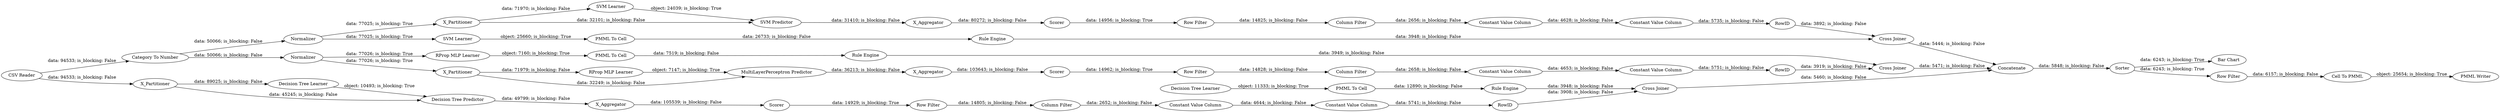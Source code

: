 digraph {
	"-144833230968893380_39" [label=Normalizer]
	"2158249000378641297_34" [label="Rule Engine"]
	"2158249000378641297_28" [label="PMML To Cell"]
	"2646348985275296431_31" [label="SVM Learner"]
	"5929479115396800805_290" [label="Constant Value Column"]
	"-2862763945378915698_61" [label="PMML Writer"]
	"2646348985275296431_40" [label=Normalizer]
	"-2862763945378915698_59" [label="Bar Chart"]
	"-6950000912179552763_294" [label="Column Filter"]
	"-8638157152644600896_39" [label=Scorer]
	"-4389753776256166454_292" [label="Constant Value Column"]
	"4465307774531241342_35" [label="RProp MLP Learner"]
	"-144833230968893380_2" [label=X_Partitioner]
	"-2862763945378915698_54" [label="Cell To PMML"]
	"5929479115396800805_293" [label=RowID]
	"-144833230968893380_40" [label=Scorer]
	"2646348985275296431_39" [label="Cross Joiner"]
	"-4389753776256166454_290" [label="Constant Value Column"]
	"-6950000912179552763_293" [label=RowID]
	"8569673402546066033_34" [label="PMML To Cell"]
	"2158249000378641297_33" [label="Decision Tree Learner"]
	"-2862763945378915698_53" [label="Row Filter"]
	"8569673402546066033_35" [label="Rule Engine"]
	"-6950000912179552763_292" [label="Constant Value Column"]
	"-6950000912179552763_9" [label="Row Filter"]
	"-144833230968893380_31" [label="RProp MLP Learner"]
	"-4389753776256166454_293" [label=RowID]
	"-4389753776256166454_9" [label="Row Filter"]
	"-2862763945378915698_60" [label=Concatenate]
	"-4389753776256166454_294" [label="Column Filter"]
	"-8638157152644600896_7" [label=X_Aggregator]
	"-8638157152644600896_38" [label="Cross Joiner"]
	"8569673402546066033_33" [label="SVM Learner"]
	"5929479115396800805_292" [label="Constant Value Column"]
	"2646348985275296431_41" [label=Scorer]
	"4465307774531241342_34" [label="Rule Engine"]
	"4465307774531241342_22" [label="PMML To Cell"]
	"5929479115396800805_294" [label="Column Filter"]
	"-144833230968893380_38" [label="Cross Joiner"]
	"-8638157152644600896_2" [label=X_Partitioner]
	"-8638157152644600896_31" [label="Decision Tree Learner"]
	"2646348985275296431_32" [label="SVM Predictor"]
	"5929479115396800805_9" [label="Row Filter"]
	"2646348985275296431_7" [label=X_Aggregator]
	"-2862763945378915698_58" [label="Category To Number"]
	"-2862763945378915698_52" [label=Sorter]
	"-6950000912179552763_290" [label="Constant Value Column"]
	"-2862763945378915698_64" [label="CSV Reader"]
	"2646348985275296431_2" [label=X_Partitioner]
	"-144833230968893380_32" [label="MultiLayerPerceptron Predictor"]
	"-144833230968893380_7" [label=X_Aggregator]
	"-8638157152644600896_32" [label="Decision Tree Predictor"]
	"-144833230968893380_2" -> "-144833230968893380_32" [label="data: 32249; is_blocking: False"]
	"-2862763945378915698_60" -> "-2862763945378915698_52" [label="data: 5848; is_blocking: False"]
	"-144833230968893380_31" -> "-144833230968893380_32" [label="object: 7147; is_blocking: True"]
	"-8638157152644600896_2" -> "-8638157152644600896_32" [label="data: 45245; is_blocking: False"]
	"5929479115396800805_9" -> "5929479115396800805_294" [label="data: 14828; is_blocking: False"]
	"2646348985275296431_40" -> "8569673402546066033_33" [label="data: 77025; is_blocking: True"]
	"-2862763945378915698_64" -> "-2862763945378915698_58" [label="data: 94533; is_blocking: False"]
	"5929479115396800805_290" -> "5929479115396800805_292" [label="data: 4653; is_blocking: False"]
	"-8638157152644600896_2" -> "-8638157152644600896_31" [label="data: 89025; is_blocking: False"]
	"-144833230968893380_38" -> "-2862763945378915698_60" [label="data: 5471; is_blocking: False"]
	"-2862763945378915698_53" -> "-2862763945378915698_54" [label="data: 6157; is_blocking: False"]
	"-144833230968893380_40" -> "5929479115396800805_9" [label="data: 14962; is_blocking: True"]
	"2158249000378641297_28" -> "2158249000378641297_34" [label="data: 12890; is_blocking: False"]
	"-8638157152644600896_7" -> "-8638157152644600896_39" [label="data: 105539; is_blocking: False"]
	"4465307774531241342_35" -> "4465307774531241342_22" [label="object: 7160; is_blocking: True"]
	"-4389753776256166454_293" -> "2646348985275296431_39" [label="data: 3892; is_blocking: False"]
	"-6950000912179552763_292" -> "-6950000912179552763_293" [label="data: 5741; is_blocking: False"]
	"-6950000912179552763_293" -> "-8638157152644600896_38" [label="data: 3908; is_blocking: False"]
	"8569673402546066033_35" -> "2646348985275296431_39" [label="data: 3948; is_blocking: False"]
	"8569673402546066033_34" -> "8569673402546066033_35" [label="data: 26733; is_blocking: False"]
	"4465307774531241342_22" -> "4465307774531241342_34" [label="data: 7519; is_blocking: False"]
	"2646348985275296431_32" -> "2646348985275296431_7" [label="data: 31410; is_blocking: False"]
	"-2862763945378915698_52" -> "-2862763945378915698_53" [label="data: 6243; is_blocking: True"]
	"-8638157152644600896_39" -> "-6950000912179552763_9" [label="data: 14929; is_blocking: True"]
	"-144833230968893380_2" -> "-144833230968893380_31" [label="data: 71979; is_blocking: False"]
	"2646348985275296431_2" -> "2646348985275296431_32" [label="data: 32101; is_blocking: False"]
	"2646348985275296431_31" -> "2646348985275296431_32" [label="object: 24039; is_blocking: True"]
	"-2862763945378915698_58" -> "2646348985275296431_40" [label="data: 50066; is_blocking: False"]
	"2646348985275296431_2" -> "2646348985275296431_31" [label="data: 71970; is_blocking: False"]
	"-2862763945378915698_58" -> "-144833230968893380_39" [label="data: 50066; is_blocking: False"]
	"-2862763945378915698_64" -> "-8638157152644600896_2" [label="data: 94533; is_blocking: False"]
	"-8638157152644600896_32" -> "-8638157152644600896_7" [label="data: 49799; is_blocking: False"]
	"5929479115396800805_292" -> "5929479115396800805_293" [label="data: 5751; is_blocking: False"]
	"4465307774531241342_34" -> "-144833230968893380_38" [label="data: 3949; is_blocking: False"]
	"-144833230968893380_39" -> "-144833230968893380_2" [label="data: 77026; is_blocking: True"]
	"-4389753776256166454_294" -> "-4389753776256166454_290" [label="data: 2656; is_blocking: False"]
	"2158249000378641297_33" -> "2158249000378641297_28" [label="object: 11333; is_blocking: True"]
	"2646348985275296431_7" -> "2646348985275296431_41" [label="data: 80272; is_blocking: False"]
	"-144833230968893380_32" -> "-144833230968893380_7" [label="data: 36213; is_blocking: False"]
	"5929479115396800805_293" -> "-144833230968893380_38" [label="data: 3919; is_blocking: False"]
	"2646348985275296431_40" -> "2646348985275296431_2" [label="data: 77025; is_blocking: True"]
	"-4389753776256166454_290" -> "-4389753776256166454_292" [label="data: 4628; is_blocking: False"]
	"-144833230968893380_7" -> "-144833230968893380_40" [label="data: 103643; is_blocking: False"]
	"-8638157152644600896_31" -> "-8638157152644600896_32" [label="object: 10493; is_blocking: True"]
	"2646348985275296431_39" -> "-2862763945378915698_60" [label="data: 5444; is_blocking: False"]
	"-2862763945378915698_54" -> "-2862763945378915698_61" [label="object: 25654; is_blocking: True"]
	"-8638157152644600896_38" -> "-2862763945378915698_60" [label="data: 5460; is_blocking: False"]
	"5929479115396800805_294" -> "5929479115396800805_290" [label="data: 2658; is_blocking: False"]
	"2158249000378641297_34" -> "-8638157152644600896_38" [label="data: 3948; is_blocking: False"]
	"-144833230968893380_39" -> "4465307774531241342_35" [label="data: 77026; is_blocking: True"]
	"-2862763945378915698_52" -> "-2862763945378915698_59" [label="data: 6243; is_blocking: True"]
	"-4389753776256166454_292" -> "-4389753776256166454_293" [label="data: 5735; is_blocking: False"]
	"8569673402546066033_33" -> "8569673402546066033_34" [label="object: 25660; is_blocking: True"]
	"-6950000912179552763_294" -> "-6950000912179552763_290" [label="data: 2652; is_blocking: False"]
	"-6950000912179552763_290" -> "-6950000912179552763_292" [label="data: 4644; is_blocking: False"]
	"-4389753776256166454_9" -> "-4389753776256166454_294" [label="data: 14825; is_blocking: False"]
	"2646348985275296431_41" -> "-4389753776256166454_9" [label="data: 14956; is_blocking: True"]
	"-6950000912179552763_9" -> "-6950000912179552763_294" [label="data: 14805; is_blocking: False"]
	rankdir=LR
}
